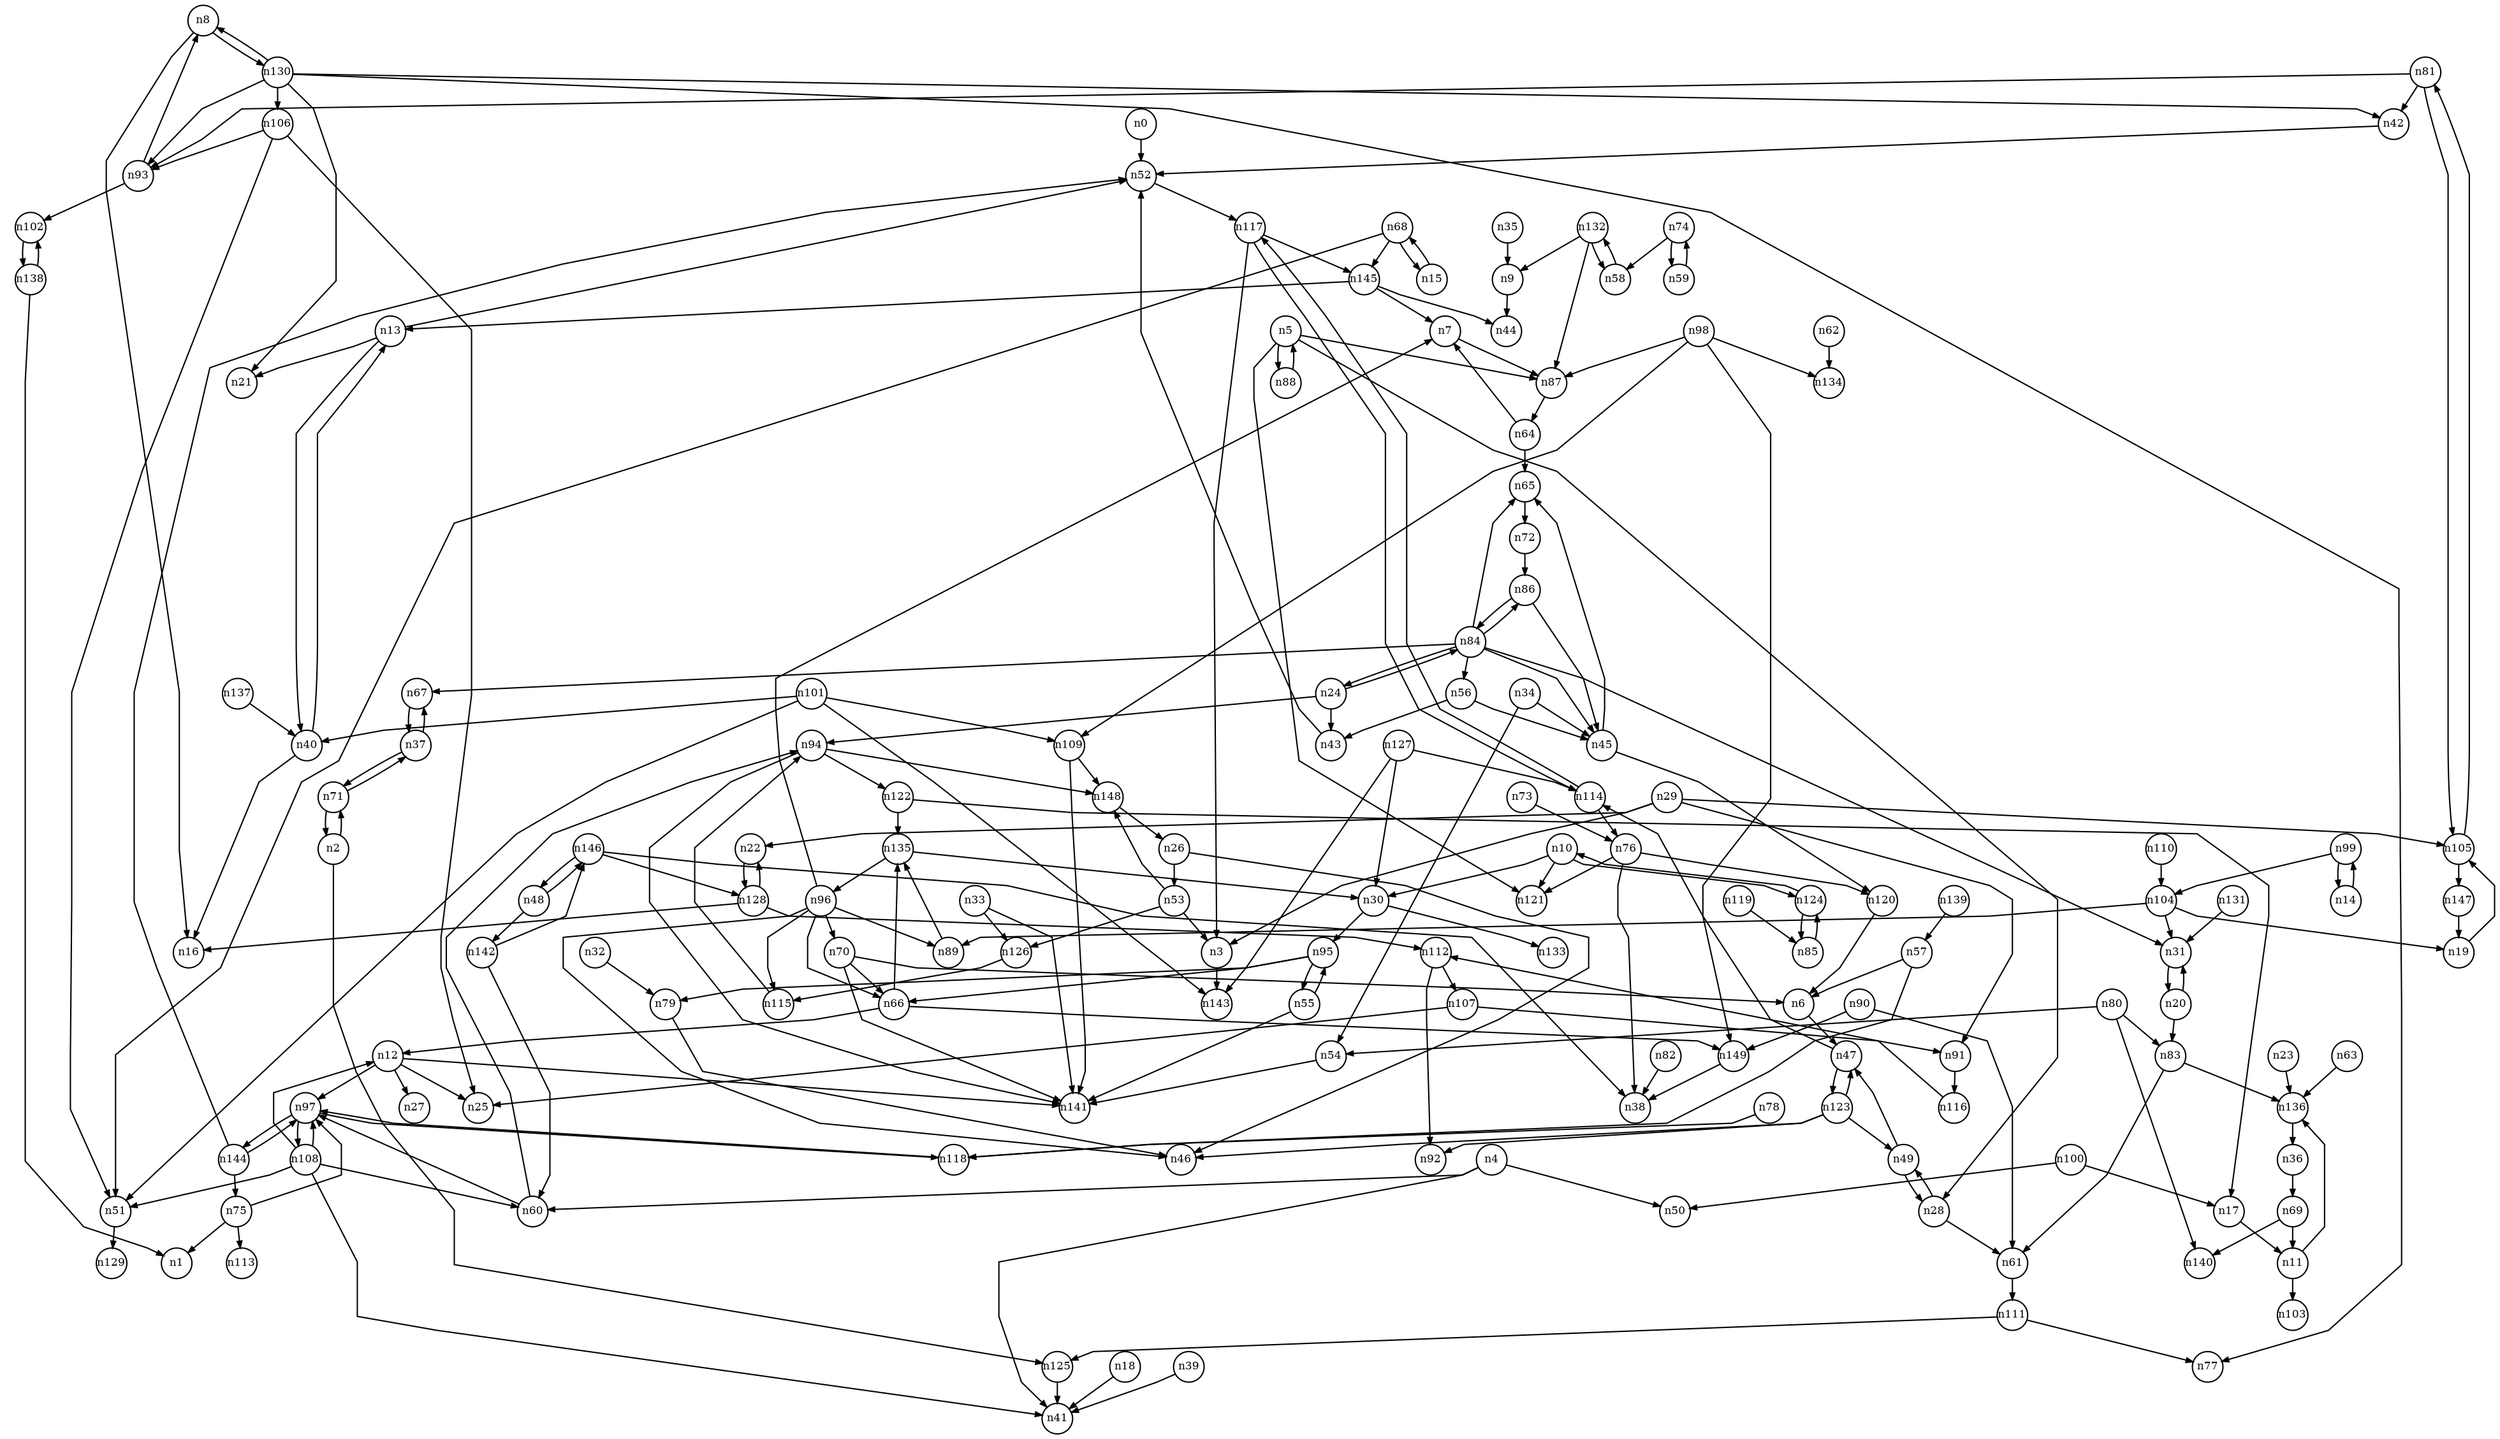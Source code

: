 digraph G{
splines=polyline;
ranksep=0.22;
nodesep=0.22;
nodesize=0.32;
fontsize=8
edge [arrowsize=0.5]
node [fontsize=8 shape=circle width=0.32 fixedsize=shape];

n52 -> n117
n0 -> n52
n71 -> n37
n71 -> n2
n2 -> n71
n2 -> n125
n125 -> n41
n3 -> n143
n4 -> n41
n4 -> n50
n4 -> n60
n60 -> n94
n60 -> n97
n28 -> n61
n28 -> n49
n5 -> n28
n5 -> n87
n5 -> n88
n5 -> n121
n87 -> n64
n88 -> n5
n7 -> n87
n8 -> n16
n8 -> n130
n130 -> n21
n130 -> n42
n130 -> n77
n130 -> n93
n130 -> n106
n130 -> n8
n9 -> n44
n30 -> n133
n30 -> n95
n10 -> n30
n10 -> n121
n10 -> n124
n11 -> n103
n11 -> n136
n136 -> n36
n12 -> n25
n12 -> n27
n12 -> n141
n12 -> n97
n13 -> n21
n13 -> n52
n13 -> n40
n99 -> n104
n99 -> n14
n14 -> n99
n17 -> n11
n18 -> n41
n31 -> n20
n20 -> n31
n20 -> n83
n83 -> n61
n83 -> n136
n23 -> n136
n43 -> n52
n24 -> n43
n24 -> n94
n24 -> n84
n94 -> n141
n94 -> n148
n94 -> n122
n26 -> n46
n26 -> n53
n53 -> n3
n53 -> n126
n53 -> n148
n61 -> n111
n29 -> n3
n29 -> n22
n29 -> n91
n29 -> n105
n22 -> n128
n91 -> n116
n105 -> n147
n105 -> n81
n79 -> n46
n32 -> n79
n126 -> n115
n33 -> n126
n33 -> n141
n45 -> n65
n45 -> n120
n34 -> n45
n34 -> n54
n54 -> n141
n35 -> n9
n67 -> n37
n37 -> n67
n37 -> n71
n39 -> n41
n40 -> n13
n40 -> n16
n42 -> n52
n65 -> n72
n120 -> n6
n114 -> n76
n114 -> n117
n47 -> n114
n47 -> n123
n123 -> n46
n123 -> n49
n123 -> n92
n123 -> n47
n142 -> n60
n142 -> n146
n48 -> n142
n48 -> n146
n49 -> n28
n49 -> n47
n51 -> n129
n148 -> n26
n55 -> n141
n55 -> n95
n56 -> n43
n56 -> n45
n6 -> n47
n57 -> n6
n57 -> n118
n118 -> n97
n111 -> n77
n111 -> n125
n62 -> n134
n63 -> n136
n64 -> n7
n64 -> n65
n66 -> n12
n66 -> n135
n66 -> n149
n135 -> n30
n135 -> n96
n149 -> n38
n15 -> n68
n68 -> n15
n68 -> n51
n68 -> n145
n145 -> n7
n145 -> n13
n145 -> n44
n69 -> n11
n69 -> n140
n70 -> n6
n70 -> n141
n70 -> n66
n86 -> n45
n86 -> n84
n72 -> n86
n76 -> n38
n76 -> n120
n76 -> n121
n73 -> n76
n58 -> n132
n74 -> n58
n74 -> n59
n59 -> n74
n75 -> n1
n75 -> n113
n75 -> n97
n78 -> n118
n80 -> n54
n80 -> n83
n80 -> n140
n81 -> n42
n81 -> n93
n81 -> n105
n93 -> n102
n93 -> n8
n82 -> n38
n84 -> n24
n84 -> n31
n84 -> n45
n84 -> n56
n84 -> n65
n84 -> n67
n84 -> n86
n90 -> n61
n90 -> n149
n116 -> n112
n102 -> n138
n95 -> n55
n95 -> n66
n95 -> n79
n96 -> n7
n96 -> n46
n96 -> n70
n96 -> n89
n96 -> n115
n96 -> n66
n89 -> n135
n115 -> n94
n108 -> n12
n108 -> n41
n108 -> n51
n108 -> n60
n108 -> n97
n97 -> n108
n97 -> n118
n97 -> n144
n144 -> n52
n144 -> n75
n144 -> n97
n98 -> n87
n98 -> n109
n98 -> n134
n98 -> n149
n109 -> n141
n109 -> n148
n104 -> n19
n104 -> n31
n104 -> n89
n100 -> n17
n100 -> n50
n101 -> n40
n101 -> n51
n101 -> n109
n101 -> n143
n19 -> n105
n147 -> n19
n106 -> n25
n106 -> n51
n106 -> n93
n107 -> n25
n107 -> n91
n110 -> n104
n112 -> n92
n112 -> n107
n117 -> n3
n117 -> n114
n117 -> n145
n85 -> n124
n119 -> n85
n122 -> n17
n122 -> n135
n124 -> n10
n124 -> n85
n127 -> n30
n127 -> n114
n127 -> n143
n128 -> n16
n128 -> n22
n128 -> n112
n131 -> n31
n132 -> n9
n132 -> n58
n132 -> n87
n36 -> n69
n137 -> n40
n138 -> n1
n138 -> n102
n139 -> n57
n146 -> n38
n146 -> n48
n146 -> n128
}
